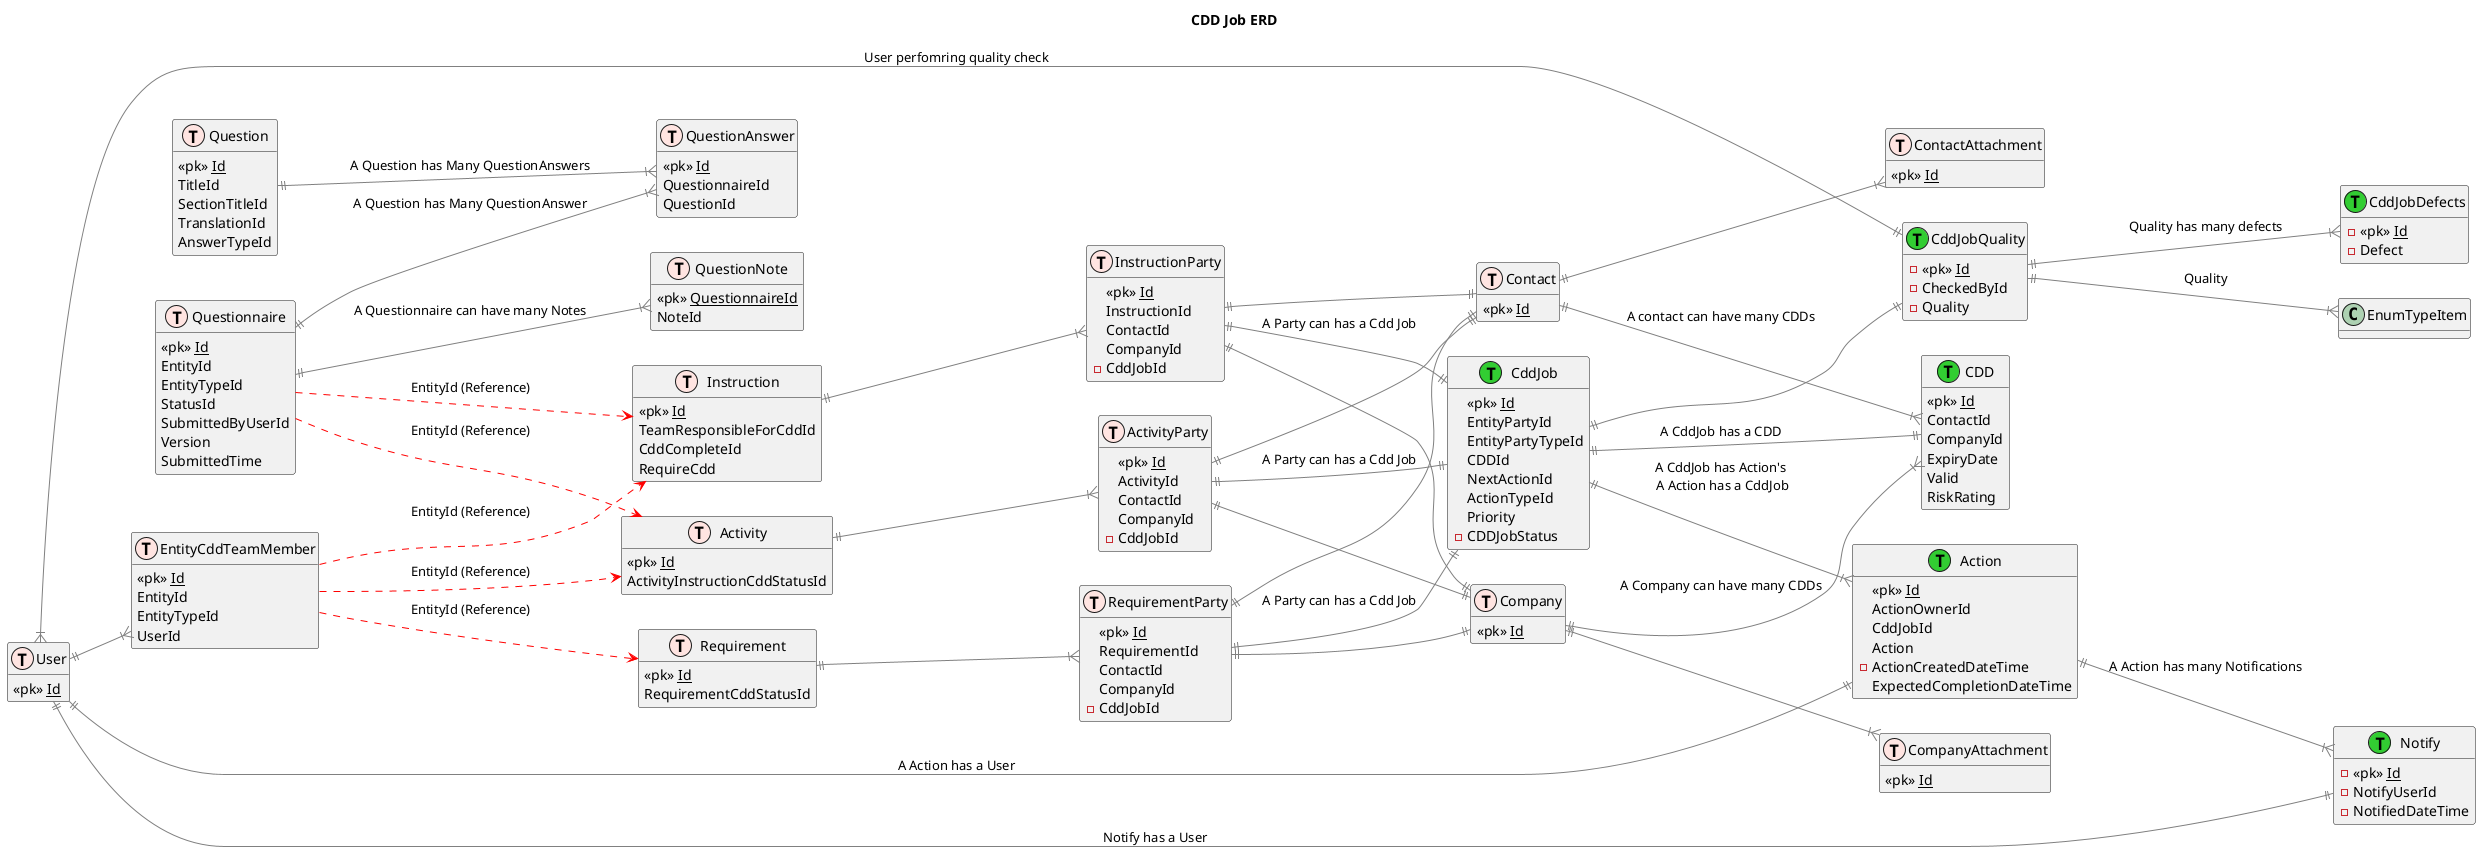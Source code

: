 @startuml

title CDD Job ERD 

left to right direction

!define newtable(x) class x << (T,LimeGreen) >>

!define table(x) class x << (T,mistyrose) >>   
!define view(x) class x << (V,lightblue) >>   
!define table(x) class x << (T,mistyrose) >>  
!define tr(x) class x << (R,red) >>  
!define tf(x) class x << (F,darkorange) >>   
!define af(x) class x << (F,white) >>   
!define fn(x) class x << (F,plum) >>   
!define fs(x) class x << (F,tan) >>   
!define ft(x) class x << (F,wheat) >>   
!define if(x) class x << (F,gaisboro) >>   
!define p(x) class x << (P,indianred) >>   
!define pc(x) class x << (P,lemonshiffon) >>   
!define x(x) class x << (P,linen) >>     
!define primary_key(x) <<pk>> <u>x</u>
!define foreign_key(x) <<fk>> <b>x</b>
!define link( k, y) k }--||  y
hide methods   
hide stereotypes  
skinparam classarrowcolor gray  

table(User)
{
    primary_key(Id)
}

table( EntityCddTeamMember)
{
    primary_key(Id)
    EntityId
    EntityTypeId
    UserId
}

table( Activity)
{
    primary_key(Id)
    ActivityInstructionCddStatusId
}

table( ActivityParty)
{
    primary_key(Id)
    ActivityId
    ContactId
    CompanyId
    -CddJobId
}

table( Instruction)
{
    primary_key(Id)
    TeamResponsibleForCddId
    CddCompleteId
    RequireCdd
}

table( InstructionParty)
{
    primary_key(Id)
    InstructionId
    ContactId
    CompanyId
    -CddJobId
}

table( Requirement)
{
    primary_key(Id)
    RequirementCddStatusId
}

table( RequirementParty)
{
    primary_key(Id)
    RequirementId
    ContactId
    CompanyId
    -CddJobId
}

'table(EnumTypeItem)
'{
'    primary_key(Id)
'}

table( Questionnaire)
{
    primary_key(Id)
    EntityId
    EntityTypeId
    StatusId
    SubmittedByUserId
    Version
    SubmittedTime
}

table( Question)
{
    primary_key(Id)
    TitleId
    SectionTitleId
    TranslationId
    AnswerTypeId
}

table( QuestionAnswer)
{
    primary_key(Id)
    QuestionnaireId 
    QuestionId
}

table( QuestionNote)
{
    primary_key(QuestionnaireId)
    NoteId
}

table(Contact)
{
    primary_key(Id)
}

table(Company)
{
    primary_key(Id)
}

newtable(CDD)
{
    primary_key(Id)
    ContactId
    CompanyId
    ExpiryDate
    Valid
    RiskRating
}


'Questionnaire ||--|{ Question #line:red : (NEW) A Questionnaire can have many Questions
Questionnaire ||--|{ QuestionAnswer : A Question has Many QuestionAnswer
Questionnaire ||--|{ QuestionNote : A Questionnaire can have many Notes
Question ||--|{ QuestionAnswer : A Question has Many QuestionAnswers

'Activity  ||--|{ EnumTypeItem : ActivityInstructionCddStatusId (Pending, Complete)
'Instruction ||--|{ EnumTypeItem : TeamResponsibleForCddId (CentralCdd,Office)
'Instruction ||--|{ EnumTypeItem : CddCompleteId (Yes,No,preCentralisation)
'Questionnaire ||--|{ EnumTypeItem : StatusId (None,NotSubmitted,Submitted)
'Questionnaire ||--|{ EnumTypeItem : EntityTypeId (Activity,Instruction...)

Questionnaire ..> Activity #line:red; : EntityId (Reference)
Questionnaire ..> Instruction #line:red; : EntityId (Reference)

User ||--|{ EntityCddTeamMember

EntityCddTeamMember ..> Activity #line:red; : EntityId (Reference)
EntityCddTeamMember ..> Instruction #line:red; : EntityId (Reference)
EntityCddTeamMember ..> Requirement #line:red; : EntityId (Reference)

Activity ||--|{ ActivityParty
Instruction ||--|{ InstructionParty
Requirement ||--|{ RequirementParty

ActivityParty ||--|| Contact
ActivityParty ||--|| Company

InstructionParty ||--|| Contact
InstructionParty ||--|| Company

RequirementParty ||--|| Contact
RequirementParty ||--|| Company

newtable( CddJob)
{
    primary_key(Id)
    EntityPartyId
    EntityPartyTypeId
    CDDId
    NextActionId
    ActionTypeId
    Priority
    -CDDJobStatus
}

newtable(Action)
{
    primary_key(Id)
    ActionOwnerId
    CddJobId
    Action
    -ActionCreatedDateTime
    ExpectedCompletionDateTime 
    
}

newtable(Notify)
{
    -primary_key(Id)
    -NotifyUserId
    -NotifiedDateTime
}

newtable( CddJobQuality)
{
    -primary_key(Id)
    -CheckedById
    -Quality
}

newtable( CddJobDefects)
{
    -primary_key(Id)
    -Defect
}

'table( CDDQuestionnaire)
'{
'    primary_key(Id)
'    CDDId
'    QuestionnaireId
'}
'table(Questionnaire)
'{
'    primary_key(Id)
'}



ActivityParty ||--|| CddJob : A Party can has a Cdd Job
InstructionParty ||--|| CddJob : A Party can has a Cdd Job
RequirementParty ||--|| CddJob : A Party can has a Cdd Job

CddJob ||--|| CDD : A CddJob has a CDD
'CddJob ||--|{ EnumTypeItem : ActionType
CddJob ||--|{ Action : A CddJob has Action's\n A Action has a CddJob
CddJob ||--|| CddJobQuality

Action ||--|| User : A Action has a User 
Action ||--|{ Notify : A Action has many Notifications
Notify ||--|| User : Notify has a User

Contact ||--|{ CDD : A contact can have many CDDs
Company ||--|{ CDD : A Company can have many CDDs

'CDD ||--|{ CDDQuestionnaire : A CDD has many Questionnaires
'CDDQuestionnaire }|--|| Questionnaire : A Questionnaire has many CDD's

CddJobQuality ||--|{ User : User perfomring quality check
CddJobQuality ||--|{ CddJobDefects : Quality has many defects
CddJobQuality ||--|{ EnumTypeItem : Quality

table( ContactAttachment)
{
     primary_key(Id)
}

table( CompanyAttachment)
{
     primary_key(Id)
}

Contact ||--|{ ContactAttachment
Company ||--|{ CompanyAttachment

@enduml